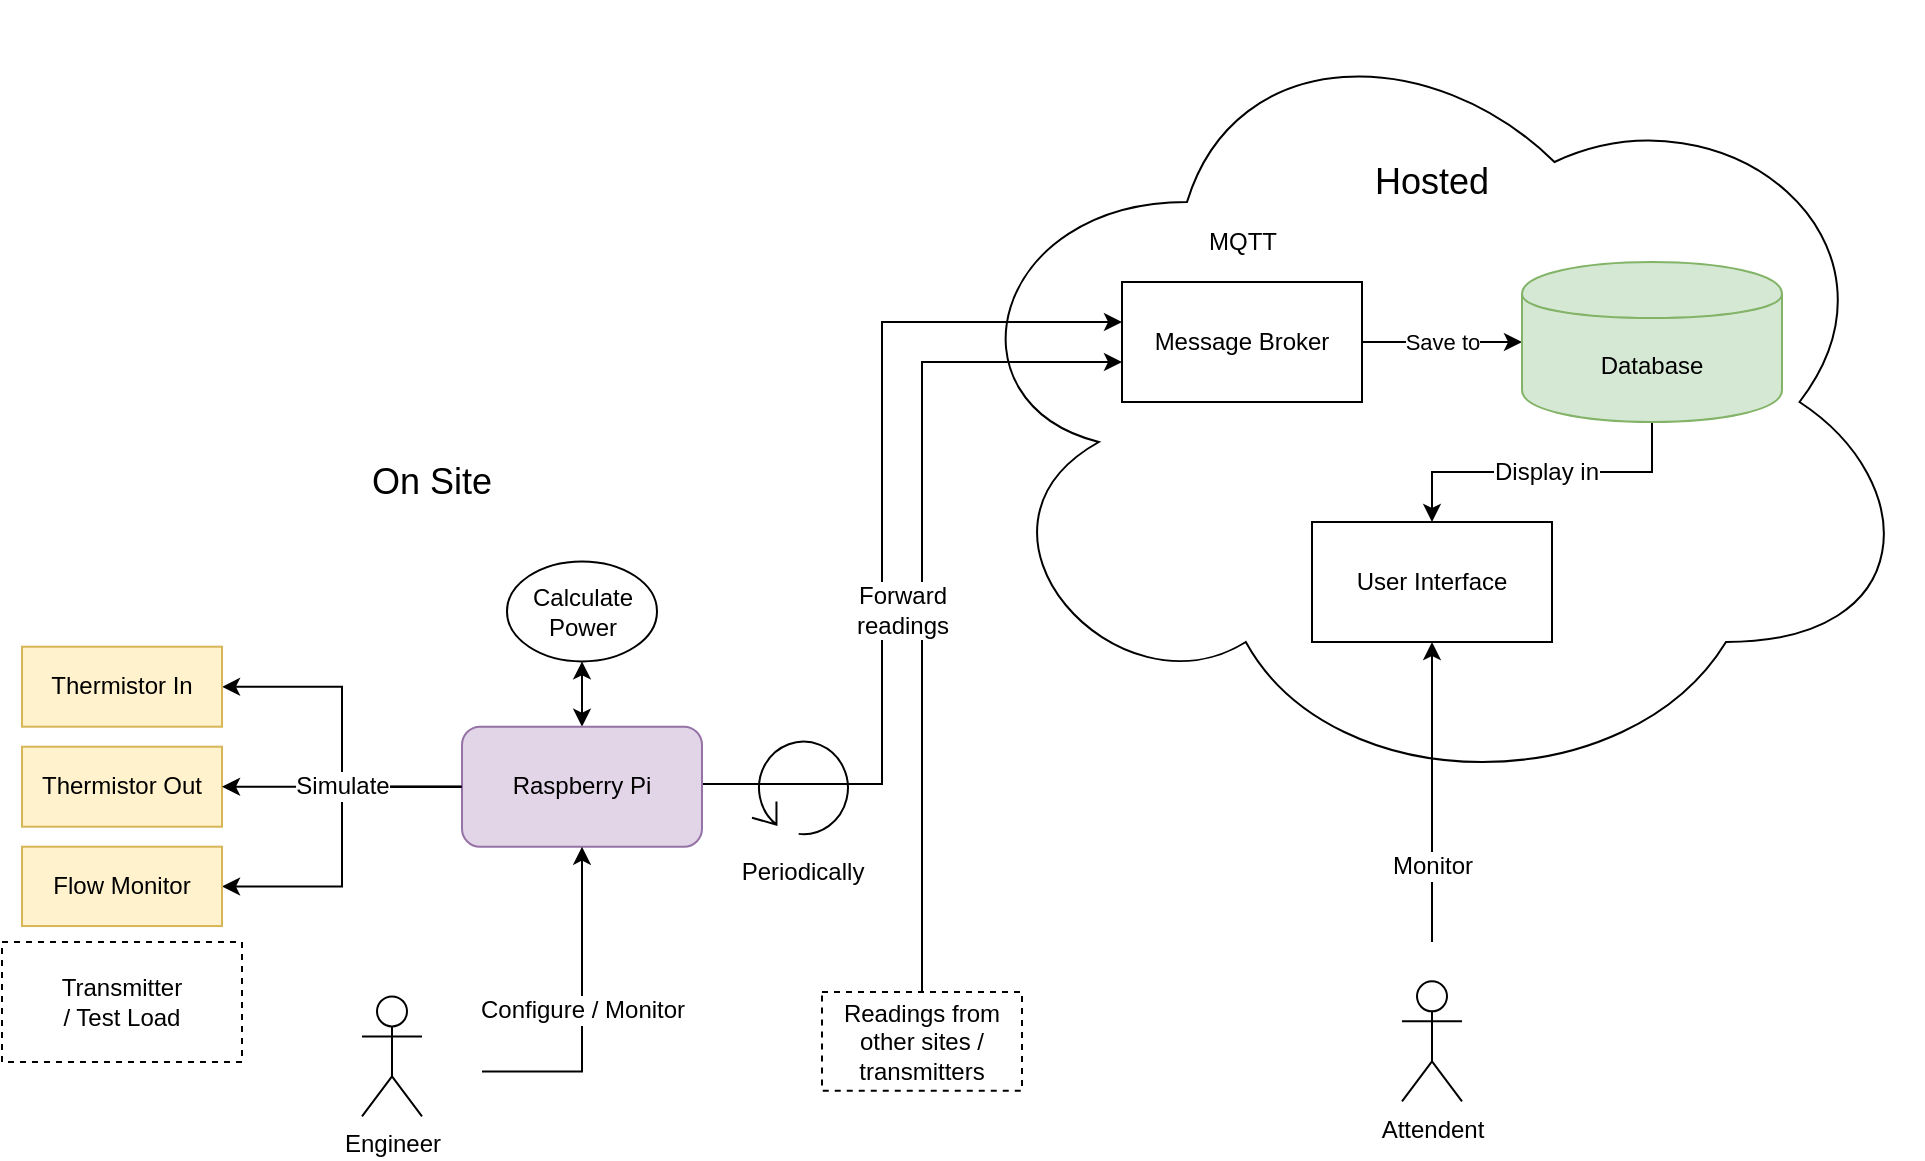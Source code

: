 <mxfile version="12.6.5" type="device" pages="2"><diagram id="gfrWCu-3eQm5nqxnZ47v" name="Provided Solution"><mxGraphModel dx="1936" dy="807" grid="1" gridSize="10" guides="1" tooltips="1" connect="1" arrows="1" fold="1" page="1" pageScale="1" pageWidth="850" pageHeight="1100" math="0" shadow="0"><root><mxCell id="0"/><mxCell id="1" parent="0"/><mxCell id="PWOZC7ikolbITgA33sOE-16" value="" style="ellipse;shape=cloud;whiteSpace=wrap;html=1;" vertex="1" parent="1"><mxGeometry x="360" y="30" width="490" height="400" as="geometry"/></mxCell><mxCell id="PWOZC7ikolbITgA33sOE-46" value="" style="edgeStyle=orthogonalEdgeStyle;rounded=0;orthogonalLoop=1;jettySize=auto;html=1;startArrow=none;startFill=0;endArrow=classic;endFill=1;" edge="1" parent="1" source="PWOZC7ikolbITgA33sOE-45" target="PWOZC7ikolbITgA33sOE-7"><mxGeometry relative="1" as="geometry"><mxPoint x="350" y="600" as="targetPoint"/><Array as="points"><mxPoint x="350" y="210"/></Array></mxGeometry></mxCell><mxCell id="PWOZC7ikolbITgA33sOE-1" value="Attendent" style="shape=umlActor;verticalLabelPosition=bottom;labelBackgroundColor=#ffffff;verticalAlign=top;html=1;outlineConnect=0;" vertex="1" parent="1"><mxGeometry x="590" y="519.68" width="30" height="60" as="geometry"/></mxCell><mxCell id="PWOZC7ikolbITgA33sOE-32" value="Forward&lt;br style=&quot;font-size: 12px;&quot;&gt;readings" style="edgeStyle=orthogonalEdgeStyle;rounded=0;orthogonalLoop=1;jettySize=auto;html=1;endArrow=classic;endFill=1;fontSize=12;" edge="1" parent="1" source="PWOZC7ikolbITgA33sOE-5" target="PWOZC7ikolbITgA33sOE-7"><mxGeometry x="-0.198" y="-10" relative="1" as="geometry"><Array as="points"><mxPoint x="330" y="421"/><mxPoint x="330" y="190"/></Array><mxPoint as="offset"/></mxGeometry></mxCell><mxCell id="PWOZC7ikolbITgA33sOE-35" style="edgeStyle=orthogonalEdgeStyle;rounded=0;orthogonalLoop=1;jettySize=auto;html=1;endArrow=classic;endFill=1;startArrow=classic;startFill=1;" edge="1" parent="1" source="PWOZC7ikolbITgA33sOE-5" target="PWOZC7ikolbITgA33sOE-40"><mxGeometry relative="1" as="geometry"><mxPoint x="180" y="334.69" as="targetPoint"/></mxGeometry></mxCell><mxCell id="JyFRIVJRhDIpe7An-Ash-2" style="edgeStyle=orthogonalEdgeStyle;rounded=0;orthogonalLoop=1;jettySize=auto;html=1;startArrow=none;startFill=0;endArrow=classic;endFill=1;fontSize=12;" edge="1" parent="1" source="PWOZC7ikolbITgA33sOE-5" target="PWOZC7ikolbITgA33sOE-20"><mxGeometry relative="1" as="geometry"/></mxCell><mxCell id="JyFRIVJRhDIpe7An-Ash-5" style="edgeStyle=orthogonalEdgeStyle;rounded=0;orthogonalLoop=1;jettySize=auto;html=1;startArrow=none;startFill=0;endArrow=classic;endFill=1;fontSize=12;" edge="1" parent="1" source="PWOZC7ikolbITgA33sOE-5" target="PWOZC7ikolbITgA33sOE-27"><mxGeometry relative="1" as="geometry"/></mxCell><mxCell id="PWOZC7ikolbITgA33sOE-5" value="Raspberry Pi" style="rounded=1;whiteSpace=wrap;html=1;fillColor=#e1d5e7;strokeColor=#9673a6;" vertex="1" parent="1"><mxGeometry x="120" y="392.35" width="120" height="60" as="geometry"/></mxCell><mxCell id="PWOZC7ikolbITgA33sOE-33" value="Save to" style="edgeStyle=orthogonalEdgeStyle;rounded=0;orthogonalLoop=1;jettySize=auto;html=1;endArrow=classic;endFill=1;" edge="1" parent="1" source="PWOZC7ikolbITgA33sOE-7" target="PWOZC7ikolbITgA33sOE-9"><mxGeometry relative="1" as="geometry"><Array as="points"><mxPoint x="600" y="200"/><mxPoint x="600" y="200"/></Array></mxGeometry></mxCell><mxCell id="PWOZC7ikolbITgA33sOE-7" value="Message Broker" style="rounded=0;whiteSpace=wrap;html=1;" vertex="1" parent="1"><mxGeometry x="450" y="170" width="120" height="60" as="geometry"/></mxCell><mxCell id="PWOZC7ikolbITgA33sOE-8" value="User Interface" style="rounded=0;whiteSpace=wrap;html=1;" vertex="1" parent="1"><mxGeometry x="545" y="290" width="120" height="60" as="geometry"/></mxCell><mxCell id="PWOZC7ikolbITgA33sOE-14" style="edgeStyle=orthogonalEdgeStyle;rounded=0;orthogonalLoop=1;jettySize=auto;html=1;" edge="1" parent="1" source="PWOZC7ikolbITgA33sOE-9" target="PWOZC7ikolbITgA33sOE-8"><mxGeometry relative="1" as="geometry"/></mxCell><mxCell id="PWOZC7ikolbITgA33sOE-15" value="Display in" style="text;html=1;align=center;verticalAlign=middle;resizable=0;points=[];labelBackgroundColor=#ffffff;" vertex="1" connectable="0" parent="PWOZC7ikolbITgA33sOE-14"><mxGeometry x="-0.2" relative="1" as="geometry"><mxPoint x="-14" as="offset"/></mxGeometry></mxCell><mxCell id="PWOZC7ikolbITgA33sOE-9" value="Database" style="shape=cylinder;whiteSpace=wrap;html=1;boundedLbl=1;backgroundOutline=1;fillColor=#d5e8d4;strokeColor=#82b366;" vertex="1" parent="1"><mxGeometry x="650" y="160" width="130" height="80" as="geometry"/></mxCell><mxCell id="PWOZC7ikolbITgA33sOE-11" value="" style="shape=mxgraph.bpmn.loop;html=1;outlineConnect=0;" vertex="1" parent="1"><mxGeometry x="265" y="397.19" width="50" height="50" as="geometry"/></mxCell><mxCell id="PWOZC7ikolbITgA33sOE-12" value="Periodically" style="text;html=1;align=center;verticalAlign=middle;resizable=0;points=[];autosize=1;" vertex="1" parent="1"><mxGeometry x="250" y="454.69" width="80" height="20" as="geometry"/></mxCell><mxCell id="PWOZC7ikolbITgA33sOE-13" value="" style="endArrow=classic;html=1;" edge="1" parent="1" target="PWOZC7ikolbITgA33sOE-8"><mxGeometry width="50" height="50" relative="1" as="geometry"><mxPoint x="605" y="500" as="sourcePoint"/><mxPoint x="760" y="360" as="targetPoint"/></mxGeometry></mxCell><mxCell id="PWOZC7ikolbITgA33sOE-18" value="Monitor" style="text;html=1;align=center;verticalAlign=middle;resizable=0;points=[];labelBackgroundColor=#ffffff;" vertex="1" connectable="0" parent="PWOZC7ikolbITgA33sOE-13"><mxGeometry x="-0.492" y="-2" relative="1" as="geometry"><mxPoint x="-2" as="offset"/></mxGeometry></mxCell><mxCell id="PWOZC7ikolbITgA33sOE-19" value="Configure / Monitor" style="edgeStyle=orthogonalEdgeStyle;rounded=0;orthogonalLoop=1;jettySize=auto;html=1;fontSize=12;" edge="1" parent="1" target="PWOZC7ikolbITgA33sOE-5"><mxGeometry relative="1" as="geometry"><mxPoint x="130" y="564.69" as="sourcePoint"/><Array as="points"><mxPoint x="180" y="564.69"/></Array></mxGeometry></mxCell><mxCell id="PWOZC7ikolbITgA33sOE-17" value="Engineer" style="shape=umlActor;verticalLabelPosition=bottom;labelBackgroundColor=#ffffff;verticalAlign=top;html=1;outlineConnect=0;" vertex="1" parent="1"><mxGeometry x="70" y="527.19" width="30" height="60" as="geometry"/></mxCell><mxCell id="PWOZC7ikolbITgA33sOE-20" value="Thermistor In" style="rounded=0;whiteSpace=wrap;html=1;fillColor=#fff2cc;strokeColor=#d6b656;" vertex="1" parent="1"><mxGeometry x="-100" y="352.35" width="100" height="40" as="geometry"/></mxCell><mxCell id="PWOZC7ikolbITgA33sOE-23" value="Thermistor Out" style="rounded=0;whiteSpace=wrap;html=1;fillColor=#fff2cc;strokeColor=#d6b656;" vertex="1" parent="1"><mxGeometry x="-100" y="402.35" width="100" height="40" as="geometry"/></mxCell><mxCell id="PWOZC7ikolbITgA33sOE-27" value="Flow Monitor" style="rounded=0;whiteSpace=wrap;html=1;fillColor=#fff2cc;strokeColor=#d6b656;" vertex="1" parent="1"><mxGeometry x="-100" y="452.35" width="100" height="39.68" as="geometry"/></mxCell><mxCell id="PWOZC7ikolbITgA33sOE-40" value="Calculate Power" style="ellipse;whiteSpace=wrap;html=1;" vertex="1" parent="1"><mxGeometry x="142.5" y="309.69" width="75" height="50" as="geometry"/></mxCell><mxCell id="PWOZC7ikolbITgA33sOE-41" value="MQTT" style="text;html=1;align=center;verticalAlign=middle;resizable=0;points=[];autosize=1;" vertex="1" parent="1"><mxGeometry x="485" y="140" width="50" height="20" as="geometry"/></mxCell><mxCell id="PWOZC7ikolbITgA33sOE-45" value="Readings from other sites / transmitters" style="text;html=1;whiteSpace=wrap;align=center;rounded=0;strokeColor=#000000;fillColor=#ffffff;verticalAlign=middle;dashed=1;" vertex="1" parent="1"><mxGeometry x="300" y="525.0" width="100" height="49.37" as="geometry"/></mxCell><mxCell id="PWOZC7ikolbITgA33sOE-47" value="On Site" style="text;html=1;strokeColor=none;fillColor=none;align=center;verticalAlign=middle;whiteSpace=wrap;rounded=0;dashed=1;fontSize=18;" vertex="1" parent="1"><mxGeometry x="50" y="260" width="110" height="20" as="geometry"/></mxCell><mxCell id="PWOZC7ikolbITgA33sOE-50" value="Hosted" style="text;html=1;strokeColor=none;fillColor=none;align=center;verticalAlign=middle;whiteSpace=wrap;rounded=0;dashed=1;fontSize=18;" vertex="1" parent="1"><mxGeometry x="550" y="110" width="110" height="20" as="geometry"/></mxCell><mxCell id="JyFRIVJRhDIpe7An-Ash-3" value="Simulate" style="edgeStyle=orthogonalEdgeStyle;rounded=0;orthogonalLoop=1;jettySize=auto;html=1;startArrow=none;startFill=0;endArrow=classic;endFill=1;fontSize=12;" edge="1" parent="1" source="PWOZC7ikolbITgA33sOE-5" target="PWOZC7ikolbITgA33sOE-23"><mxGeometry relative="1" as="geometry"><mxPoint x="121" y="422.35" as="sourcePoint"/><mxPoint x="-19" y="422.35" as="targetPoint"/></mxGeometry></mxCell><mxCell id="JyFRIVJRhDIpe7An-Ash-6" value="Transmitter&lt;br&gt;/ Test Load" style="rounded=0;whiteSpace=wrap;html=1;dashed=1;strokeColor=#000000;fillColor=#ffffff;fontSize=12;align=center;" vertex="1" parent="1"><mxGeometry x="-110" y="500" width="120" height="60" as="geometry"/></mxCell></root></mxGraphModel></diagram><diagram id="NrT_eFhEHkXf-R9I_3id" name="Actual Back-end"><mxGraphModel dx="1086" dy="807" grid="1" gridSize="10" guides="1" tooltips="1" connect="1" arrows="1" fold="1" page="1" pageScale="1" pageWidth="850" pageHeight="1100" math="0" shadow="0"><root><mxCell id="1YWPPk27mUnT0gcR2myo-0"/><mxCell id="1YWPPk27mUnT0gcR2myo-1" parent="1YWPPk27mUnT0gcR2myo-0"/><mxCell id="1YWPPk27mUnT0gcR2myo-2" value="Transmitter" style="rounded=0;whiteSpace=wrap;html=1;" vertex="1" parent="1YWPPk27mUnT0gcR2myo-1"><mxGeometry x="260" y="240" width="120" height="60" as="geometry"/></mxCell><mxCell id="1YWPPk27mUnT0gcR2myo-3" style="edgeStyle=orthogonalEdgeStyle;rounded=0;orthogonalLoop=1;jettySize=auto;html=1;endArrow=classic;endFill=1;startArrow=classic;startFill=1;" edge="1" parent="1YWPPk27mUnT0gcR2myo-1" source="1YWPPk27mUnT0gcR2myo-4" target="1YWPPk27mUnT0gcR2myo-18"><mxGeometry relative="1" as="geometry"><mxPoint x="580" y="325" as="targetPoint"/></mxGeometry></mxCell><mxCell id="1YWPPk27mUnT0gcR2myo-4" value="Raspberry Pi" style="rounded=1;whiteSpace=wrap;html=1;fillColor=#e1d5e7;strokeColor=#9673a6;" vertex="1" parent="1YWPPk27mUnT0gcR2myo-1"><mxGeometry x="520" y="381.25" width="120" height="60" as="geometry"/></mxCell><mxCell id="1YWPPk27mUnT0gcR2myo-5" value="Configure / Monitor" style="edgeStyle=orthogonalEdgeStyle;rounded=0;orthogonalLoop=1;jettySize=auto;html=1;fontSize=12;" edge="1" parent="1YWPPk27mUnT0gcR2myo-1" target="1YWPPk27mUnT0gcR2myo-4"><mxGeometry relative="1" as="geometry"><mxPoint x="530" y="555" as="sourcePoint"/><Array as="points"><mxPoint x="580" y="555"/></Array></mxGeometry></mxCell><mxCell id="1YWPPk27mUnT0gcR2myo-6" value="Engineer" style="shape=umlActor;verticalLabelPosition=bottom;labelBackgroundColor=#ffffff;verticalAlign=top;html=1;outlineConnect=0;" vertex="1" parent="1YWPPk27mUnT0gcR2myo-1"><mxGeometry x="470" y="517.5" width="30" height="60" as="geometry"/></mxCell><mxCell id="1YWPPk27mUnT0gcR2myo-7" style="edgeStyle=orthogonalEdgeStyle;rounded=0;orthogonalLoop=1;jettySize=auto;html=1;" edge="1" parent="1YWPPk27mUnT0gcR2myo-1" source="1YWPPk27mUnT0gcR2myo-9" target="1YWPPk27mUnT0gcR2myo-13"><mxGeometry relative="1" as="geometry"/></mxCell><mxCell id="1YWPPk27mUnT0gcR2myo-8" style="edgeStyle=orthogonalEdgeStyle;rounded=0;orthogonalLoop=1;jettySize=auto;html=1;" edge="1" parent="1YWPPk27mUnT0gcR2myo-1" source="1YWPPk27mUnT0gcR2myo-9" target="1YWPPk27mUnT0gcR2myo-4"><mxGeometry relative="1" as="geometry"><Array as="points"><mxPoint x="480" y="341"/><mxPoint x="480" y="411"/></Array></mxGeometry></mxCell><mxCell id="1YWPPk27mUnT0gcR2myo-9" value="Thermistor In" style="rounded=0;whiteSpace=wrap;html=1;fillColor=#fff2cc;strokeColor=#d6b656;" vertex="1" parent="1YWPPk27mUnT0gcR2myo-1"><mxGeometry x="270" y="325" width="100" height="32.5" as="geometry"/></mxCell><mxCell id="1YWPPk27mUnT0gcR2myo-10" style="edgeStyle=orthogonalEdgeStyle;rounded=0;orthogonalLoop=1;jettySize=auto;html=1;" edge="1" parent="1YWPPk27mUnT0gcR2myo-1" source="1YWPPk27mUnT0gcR2myo-13" target="1YWPPk27mUnT0gcR2myo-15"><mxGeometry relative="1" as="geometry"/></mxCell><mxCell id="1YWPPk27mUnT0gcR2myo-11" style="edgeStyle=orthogonalEdgeStyle;rounded=0;orthogonalLoop=1;jettySize=auto;html=1;endArrow=none;endFill=0;dashed=1;" edge="1" parent="1YWPPk27mUnT0gcR2myo-1" source="1YWPPk27mUnT0gcR2myo-13" target="1YWPPk27mUnT0gcR2myo-2"><mxGeometry relative="1" as="geometry"><Array as="points"><mxPoint x="230" y="411.25"/><mxPoint x="230" y="270"/></Array></mxGeometry></mxCell><mxCell id="1YWPPk27mUnT0gcR2myo-12" style="edgeStyle=orthogonalEdgeStyle;rounded=0;orthogonalLoop=1;jettySize=auto;html=1;endArrow=none;endFill=0;" edge="1" parent="1YWPPk27mUnT0gcR2myo-1" source="1YWPPk27mUnT0gcR2myo-13" target="1YWPPk27mUnT0gcR2myo-17"><mxGeometry relative="1" as="geometry"/></mxCell><mxCell id="1YWPPk27mUnT0gcR2myo-13" value="Test Load" style="rounded=0;whiteSpace=wrap;html=1;" vertex="1" parent="1YWPPk27mUnT0gcR2myo-1"><mxGeometry x="285" y="381.25" width="70" height="60" as="geometry"/></mxCell><mxCell id="1YWPPk27mUnT0gcR2myo-14" style="edgeStyle=orthogonalEdgeStyle;rounded=0;orthogonalLoop=1;jettySize=auto;html=1;" edge="1" parent="1YWPPk27mUnT0gcR2myo-1" source="1YWPPk27mUnT0gcR2myo-15" target="1YWPPk27mUnT0gcR2myo-4"><mxGeometry relative="1" as="geometry"><Array as="points"><mxPoint x="480" y="481"/><mxPoint x="480" y="411"/></Array></mxGeometry></mxCell><mxCell id="1YWPPk27mUnT0gcR2myo-15" value="Thermistor Out" style="rounded=0;whiteSpace=wrap;html=1;fillColor=#fff2cc;strokeColor=#d6b656;" vertex="1" parent="1YWPPk27mUnT0gcR2myo-1"><mxGeometry x="270" y="465" width="100" height="32.5" as="geometry"/></mxCell><mxCell id="1YWPPk27mUnT0gcR2myo-16" style="edgeStyle=orthogonalEdgeStyle;rounded=0;orthogonalLoop=1;jettySize=auto;html=1;endArrow=none;endFill=0;" edge="1" parent="1YWPPk27mUnT0gcR2myo-1" source="1YWPPk27mUnT0gcR2myo-17" target="1YWPPk27mUnT0gcR2myo-4"><mxGeometry relative="1" as="geometry"/></mxCell><mxCell id="1YWPPk27mUnT0gcR2myo-17" value="Flow Monitor" style="rounded=0;whiteSpace=wrap;html=1;fillColor=#fff2cc;strokeColor=#d6b656;" vertex="1" parent="1YWPPk27mUnT0gcR2myo-1"><mxGeometry x="390" y="395" width="70" height="32.5" as="geometry"/></mxCell><mxCell id="1YWPPk27mUnT0gcR2myo-18" value="Calculate Power" style="ellipse;whiteSpace=wrap;html=1;" vertex="1" parent="1YWPPk27mUnT0gcR2myo-1"><mxGeometry x="542.5" y="300" width="75" height="50" as="geometry"/></mxCell></root></mxGraphModel></diagram></mxfile>